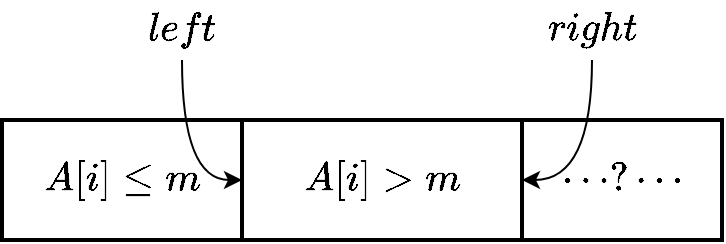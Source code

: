 <mxfile version="20.3.0" type="device"><diagram id="iti4CPK54xWfElAsvzva" name="partition"><mxGraphModel dx="946" dy="672" grid="1" gridSize="10" guides="1" tooltips="1" connect="1" arrows="1" fold="1" page="1" pageScale="1" pageWidth="850" pageHeight="1100" math="1" shadow="0"><root><mxCell id="0"/><mxCell id="1" parent="0"/><mxCell id="upE4V6O1mhTPYYF92VEJ-1" value="$$A[i] \leq m$$" style="rounded=0;whiteSpace=wrap;html=1;strokeWidth=2;fontSize=17;" vertex="1" parent="1"><mxGeometry x="160" y="270" width="120" height="60" as="geometry"/></mxCell><mxCell id="upE4V6O1mhTPYYF92VEJ-2" value="&lt;span style=&quot;font-size: 17px;&quot;&gt;$$A[i] &amp;gt; m$$&lt;/span&gt;" style="rounded=0;whiteSpace=wrap;html=1;strokeWidth=2;" vertex="1" parent="1"><mxGeometry x="280" y="270" width="140" height="60" as="geometry"/></mxCell><mxCell id="upE4V6O1mhTPYYF92VEJ-3" value="$$\cdots ? \cdots$$" style="rounded=0;whiteSpace=wrap;html=1;strokeWidth=2;fontSize=17;" vertex="1" parent="1"><mxGeometry x="420" y="270" width="100" height="60" as="geometry"/></mxCell><mxCell id="upE4V6O1mhTPYYF92VEJ-8" style="edgeStyle=orthogonalEdgeStyle;curved=1;rounded=0;orthogonalLoop=1;jettySize=auto;html=1;exitX=0.5;exitY=1;exitDx=0;exitDy=0;entryX=0;entryY=0.5;entryDx=0;entryDy=0;" edge="1" parent="1" source="upE4V6O1mhTPYYF92VEJ-7" target="upE4V6O1mhTPYYF92VEJ-2"><mxGeometry relative="1" as="geometry"/></mxCell><mxCell id="upE4V6O1mhTPYYF92VEJ-7" value="$$left$$" style="text;html=1;strokeColor=none;fillColor=none;align=center;verticalAlign=middle;whiteSpace=wrap;rounded=0;strokeWidth=2;fontSize=17;" vertex="1" parent="1"><mxGeometry x="220" y="210" width="60" height="30" as="geometry"/></mxCell><mxCell id="upE4V6O1mhTPYYF92VEJ-10" style="edgeStyle=orthogonalEdgeStyle;curved=1;rounded=0;orthogonalLoop=1;jettySize=auto;html=1;exitX=0.5;exitY=1;exitDx=0;exitDy=0;entryX=1;entryY=0.5;entryDx=0;entryDy=0;fontSize=17;" edge="1" parent="1" source="upE4V6O1mhTPYYF92VEJ-9" target="upE4V6O1mhTPYYF92VEJ-2"><mxGeometry relative="1" as="geometry"/></mxCell><mxCell id="upE4V6O1mhTPYYF92VEJ-9" value="$$right$$" style="text;html=1;strokeColor=none;fillColor=none;align=center;verticalAlign=middle;whiteSpace=wrap;rounded=0;strokeWidth=2;fontSize=17;" vertex="1" parent="1"><mxGeometry x="425" y="210" width="60" height="30" as="geometry"/></mxCell></root></mxGraphModel></diagram></mxfile>
